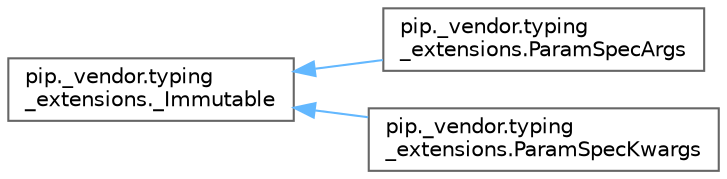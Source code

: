 digraph "Graphical Class Hierarchy"
{
 // LATEX_PDF_SIZE
  bgcolor="transparent";
  edge [fontname=Helvetica,fontsize=10,labelfontname=Helvetica,labelfontsize=10];
  node [fontname=Helvetica,fontsize=10,shape=box,height=0.2,width=0.4];
  rankdir="LR";
  Node0 [id="Node000000",label="pip._vendor.typing\l_extensions._Immutable",height=0.2,width=0.4,color="grey40", fillcolor="white", style="filled",URL="$classpip_1_1__vendor_1_1typing__extensions_1_1___immutable.html",tooltip=" "];
  Node0 -> Node1 [id="edge4059_Node000000_Node000001",dir="back",color="steelblue1",style="solid",tooltip=" "];
  Node1 [id="Node000001",label="pip._vendor.typing\l_extensions.ParamSpecArgs",height=0.2,width=0.4,color="grey40", fillcolor="white", style="filled",URL="$classpip_1_1__vendor_1_1typing__extensions_1_1_param_spec_args.html",tooltip=" "];
  Node0 -> Node2 [id="edge4060_Node000000_Node000002",dir="back",color="steelblue1",style="solid",tooltip=" "];
  Node2 [id="Node000002",label="pip._vendor.typing\l_extensions.ParamSpecKwargs",height=0.2,width=0.4,color="grey40", fillcolor="white", style="filled",URL="$classpip_1_1__vendor_1_1typing__extensions_1_1_param_spec_kwargs.html",tooltip=" "];
}
